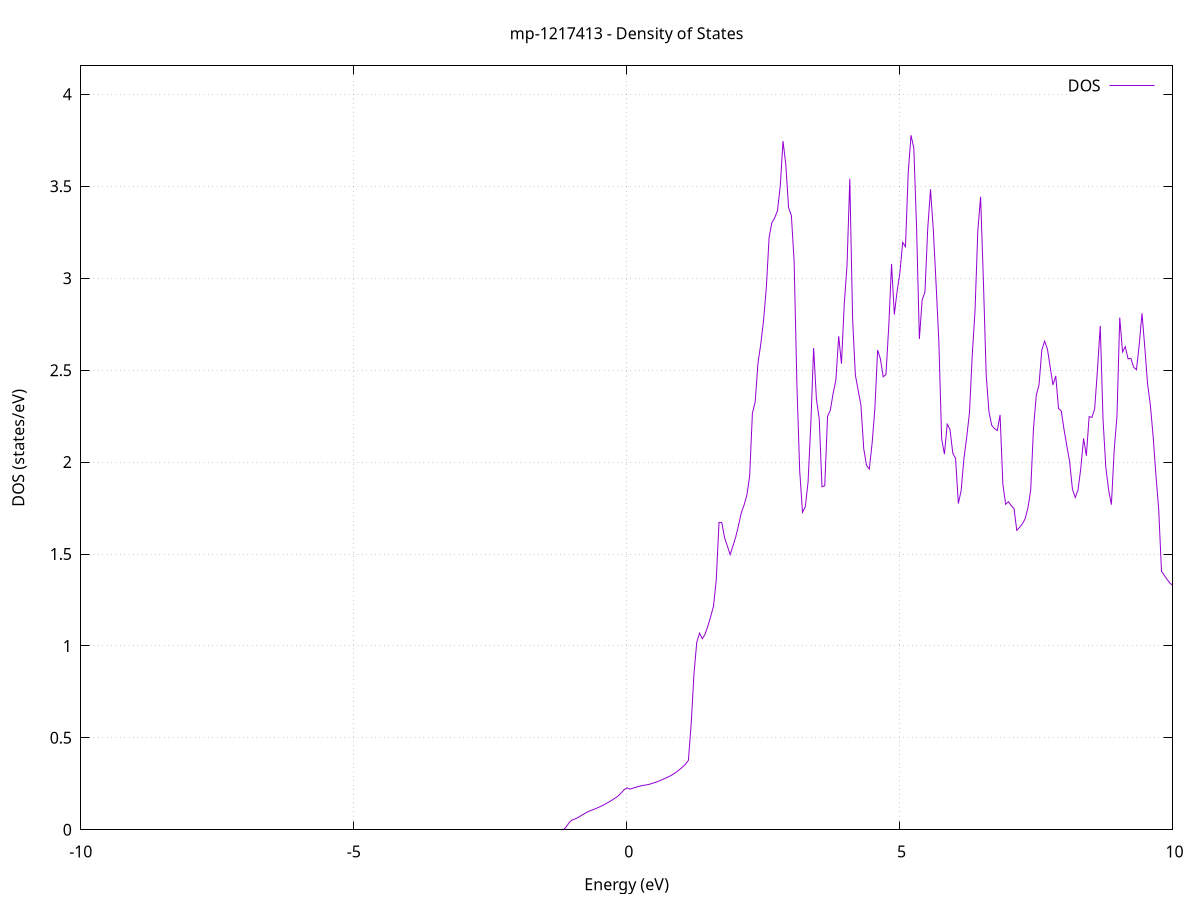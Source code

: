 set title 'mp-1217413 - Density of States'
set xlabel 'Energy (eV)'
set ylabel 'DOS (states/eV)'
set grid
set xrange [-10:10]
set yrange [0:4.155]
set xzeroaxis lt -1
set terminal png size 800,600
set output 'mp-1217413_dos_gnuplot.png'
plot '-' using 1:2 with lines title 'DOS'
-35.830200 0.000000
-35.779200 0.000000
-35.728200 0.000000
-35.677200 0.000000
-35.626200 0.000000
-35.575200 0.000000
-35.524300 0.000000
-35.473300 0.000000
-35.422300 0.000000
-35.371300 0.000000
-35.320300 0.000000
-35.269400 0.000000
-35.218400 0.000000
-35.167400 0.000000
-35.116400 0.000000
-35.065400 0.000000
-35.014500 0.000000
-34.963500 0.000000
-34.912500 0.000000
-34.861500 0.000000
-34.810500 0.000000
-34.759500 0.000000
-34.708600 0.000000
-34.657600 0.000000
-34.606600 0.000000
-34.555600 0.000000
-34.504600 0.000000
-34.453700 0.000000
-34.402700 0.000000
-34.351700 0.000000
-34.300700 0.000000
-34.249700 0.000000
-34.198700 0.000000
-34.147800 0.000000
-34.096800 0.000000
-34.045800 0.000000
-33.994800 0.000000
-33.943800 0.000000
-33.892900 0.000000
-33.841900 0.000000
-33.790900 0.000000
-33.739900 0.000000
-33.688900 0.000000
-33.638000 0.000000
-33.587000 0.000000
-33.536000 0.000000
-33.485000 0.000000
-33.434000 0.000000
-33.383000 0.000000
-33.332100 0.000000
-33.281100 0.000000
-33.230100 0.000000
-33.179100 0.000000
-33.128100 0.000000
-33.077200 0.000000
-33.026200 0.000000
-32.975200 0.000000
-32.924200 0.000000
-32.873200 0.000000
-32.822200 0.000000
-32.771300 0.000000
-32.720300 0.000000
-32.669300 0.000000
-32.618300 0.000000
-32.567300 0.000000
-32.516400 0.000000
-32.465400 0.000000
-32.414400 0.000000
-32.363400 0.000000
-32.312400 0.000000
-32.261400 0.000000
-32.210500 0.000000
-32.159500 0.000000
-32.108500 0.000000
-32.057500 0.000000
-32.006500 0.000000
-31.955600 0.000000
-31.904600 0.000000
-31.853600 0.000000
-31.802600 0.000000
-31.751600 0.000000
-31.700700 0.000000
-31.649700 0.000000
-31.598700 0.000000
-31.547700 0.000000
-31.496700 0.000000
-31.445700 0.000000
-31.394800 0.000000
-31.343800 0.000000
-31.292800 0.000000
-31.241800 0.000000
-31.190800 0.787200
-31.139900 4.589100
-31.088900 5.337700
-31.037900 10.110100
-30.986900 7.986600
-30.935900 8.715300
-30.884900 12.722900
-30.834000 24.350700
-30.783000 4.781300
-30.732000 3.425200
-30.681000 4.057300
-30.630000 4.533700
-30.579100 6.412600
-30.528100 8.639000
-30.477100 6.123200
-30.426100 5.540100
-30.375100 4.554300
-30.324200 0.000000
-30.273200 0.000000
-30.222200 0.000000
-30.171200 0.000000
-30.120200 0.000000
-30.069200 0.000000
-30.018300 0.000000
-29.967300 0.000000
-29.916300 0.000000
-29.865300 0.000000
-29.814300 0.000000
-29.763400 0.000000
-29.712400 0.000000
-29.661400 0.000000
-29.610400 0.000000
-29.559400 0.000000
-29.508400 0.000000
-29.457500 0.000000
-29.406500 0.000000
-29.355500 0.000000
-29.304500 0.000000
-29.253500 0.000000
-29.202600 0.000000
-29.151600 0.000000
-29.100600 0.000000
-29.049600 0.000000
-28.998600 0.000000
-28.947700 0.000000
-28.896700 0.000000
-28.845700 0.000000
-28.794700 0.000000
-28.743700 0.000000
-28.692700 0.000000
-28.641800 0.000000
-28.590800 0.000000
-28.539800 0.000000
-28.488800 0.000000
-28.437800 0.000000
-28.386900 0.000000
-28.335900 0.000000
-28.284900 0.000000
-28.233900 0.000000
-28.182900 0.000000
-28.131900 0.000000
-28.081000 0.000000
-28.030000 0.000000
-27.979000 0.000000
-27.928000 0.000000
-27.877000 0.000000
-27.826100 0.000000
-27.775100 0.000000
-27.724100 0.000000
-27.673100 0.000000
-27.622100 0.000000
-27.571100 0.000000
-27.520200 0.000000
-27.469200 0.000000
-27.418200 0.000000
-27.367200 0.000000
-27.316200 0.000000
-27.265300 0.000000
-27.214300 0.000000
-27.163300 0.000000
-27.112300 0.000000
-27.061300 0.000000
-27.010400 0.000000
-26.959400 0.000000
-26.908400 0.000000
-26.857400 0.000000
-26.806400 0.000000
-26.755400 0.000000
-26.704500 0.000000
-26.653500 0.000000
-26.602500 0.000000
-26.551500 0.000000
-26.500500 0.000000
-26.449600 0.000000
-26.398600 0.000000
-26.347600 0.000000
-26.296600 0.000000
-26.245600 0.000000
-26.194600 0.000000
-26.143700 0.000000
-26.092700 0.000000
-26.041700 0.000000
-25.990700 0.000000
-25.939700 0.000000
-25.888800 0.000000
-25.837800 0.000000
-25.786800 0.000000
-25.735800 0.000000
-25.684800 0.000000
-25.633900 0.000000
-25.582900 0.000000
-25.531900 0.000000
-25.480900 0.000000
-25.429900 0.000000
-25.378900 0.000000
-25.328000 0.000000
-25.277000 0.000000
-25.226000 0.000000
-25.175000 0.000000
-25.124000 0.000000
-25.073100 0.000000
-25.022100 0.000000
-24.971100 0.000000
-24.920100 0.000000
-24.869100 0.000000
-24.818100 0.000000
-24.767200 0.000000
-24.716200 0.000000
-24.665200 0.000000
-24.614200 0.000000
-24.563200 0.000000
-24.512300 0.000000
-24.461300 0.000000
-24.410300 0.000000
-24.359300 0.000000
-24.308300 0.000000
-24.257300 0.000000
-24.206400 0.000000
-24.155400 0.000000
-24.104400 0.000000
-24.053400 0.000000
-24.002400 0.000000
-23.951500 0.000000
-23.900500 0.000000
-23.849500 0.000000
-23.798500 0.000000
-23.747500 0.000000
-23.696600 0.000000
-23.645600 0.000000
-23.594600 0.000000
-23.543600 0.000000
-23.492600 0.000000
-23.441600 0.000000
-23.390700 0.000000
-23.339700 0.000000
-23.288700 0.000000
-23.237700 0.000000
-23.186700 0.000000
-23.135800 0.000000
-23.084800 0.000000
-23.033800 0.000000
-22.982800 0.000000
-22.931800 0.000000
-22.880800 0.000000
-22.829900 0.000000
-22.778900 0.000000
-22.727900 0.000000
-22.676900 0.000000
-22.625900 0.000000
-22.575000 0.000000
-22.524000 0.000000
-22.473000 0.000000
-22.422000 0.000000
-22.371000 0.000000
-22.320100 0.000000
-22.269100 0.000000
-22.218100 0.000000
-22.167100 0.000000
-22.116100 0.000000
-22.065100 0.000000
-22.014200 0.000000
-21.963200 0.000000
-21.912200 0.000000
-21.861200 0.000000
-21.810200 0.000000
-21.759300 0.000000
-21.708300 0.000000
-21.657300 0.000000
-21.606300 0.000000
-21.555300 0.000000
-21.504300 0.000000
-21.453400 0.000000
-21.402400 0.000000
-21.351400 0.000000
-21.300400 0.000000
-21.249400 0.000000
-21.198500 0.000000
-21.147500 0.000000
-21.096500 0.000000
-21.045500 0.000000
-20.994500 0.000000
-20.943600 0.000000
-20.892600 0.000000
-20.841600 0.000000
-20.790600 0.000000
-20.739600 0.000000
-20.688600 0.000000
-20.637700 0.000000
-20.586700 0.000000
-20.535700 0.000000
-20.484700 0.000000
-20.433700 0.000000
-20.382800 0.000000
-20.331800 0.000000
-20.280800 0.000000
-20.229800 0.000000
-20.178800 0.000000
-20.127800 0.000000
-20.076900 0.000000
-20.025900 0.000000
-19.974900 0.000000
-19.923900 0.000000
-19.872900 0.000000
-19.822000 0.000000
-19.771000 0.000000
-19.720000 0.000000
-19.669000 0.000000
-19.618000 0.000000
-19.567000 0.000000
-19.516100 0.000000
-19.465100 0.000000
-19.414100 0.000000
-19.363100 0.000000
-19.312100 0.000000
-19.261200 0.000000
-19.210200 0.000000
-19.159200 0.000000
-19.108200 0.000000
-19.057200 0.000000
-19.006300 0.000000
-18.955300 0.000000
-18.904300 0.000000
-18.853300 0.000000
-18.802300 0.000000
-18.751300 0.000000
-18.700400 0.000000
-18.649400 0.000000
-18.598400 0.000000
-18.547400 0.000000
-18.496400 0.000000
-18.445500 0.000000
-18.394500 0.000000
-18.343500 0.000000
-18.292500 0.000000
-18.241500 0.000000
-18.190500 0.000000
-18.139600 0.000000
-18.088600 0.000000
-18.037600 0.000000
-17.986600 0.000000
-17.935600 0.000000
-17.884700 0.000000
-17.833700 0.000000
-17.782700 0.000000
-17.731700 0.000000
-17.680700 0.000000
-17.629800 0.000000
-17.578800 0.000000
-17.527800 0.000000
-17.476800 0.000000
-17.425800 0.000000
-17.374800 0.000000
-17.323900 0.000000
-17.272900 0.000000
-17.221900 0.000000
-17.170900 0.000000
-17.119900 0.000000
-17.069000 0.000000
-17.018000 0.000000
-16.967000 0.000000
-16.916000 0.000000
-16.865000 0.000000
-16.814000 0.000000
-16.763100 0.000000
-16.712100 0.000000
-16.661100 0.000000
-16.610100 0.000000
-16.559100 0.000000
-16.508200 0.000000
-16.457200 0.000000
-16.406200 0.000000
-16.355200 0.000000
-16.304200 0.000000
-16.253300 0.000000
-16.202300 0.000000
-16.151300 0.000000
-16.100300 0.000000
-16.049300 0.000000
-15.998300 0.000000
-15.947400 0.000000
-15.896400 0.000000
-15.845400 0.000000
-15.794400 0.000000
-15.743400 0.000000
-15.692500 0.000000
-15.641500 0.000000
-15.590500 0.000000
-15.539500 0.000000
-15.488500 0.000000
-15.437500 0.000000
-15.386600 0.000000
-15.335600 0.000000
-15.284600 0.000000
-15.233600 0.000000
-15.182600 0.000000
-15.131700 0.000000
-15.080700 0.000000
-15.029700 0.000000
-14.978700 0.000000
-14.927700 0.000000
-14.876700 0.000000
-14.825800 0.000000
-14.774800 0.000000
-14.723800 0.000000
-14.672800 0.000000
-14.621800 0.000000
-14.570900 0.000000
-14.519900 0.000000
-14.468900 0.000000
-14.417900 0.000000
-14.366900 0.000000
-14.316000 0.000000
-14.265000 0.000000
-14.214000 0.000000
-14.163000 0.000000
-14.112000 0.000000
-14.061000 0.000000
-14.010100 0.000000
-13.959100 0.000000
-13.908100 0.000000
-13.857100 0.000000
-13.806100 0.000000
-13.755200 0.000000
-13.704200 0.000000
-13.653200 0.000000
-13.602200 0.000000
-13.551200 0.000000
-13.500200 0.000000
-13.449300 0.000000
-13.398300 0.000000
-13.347300 0.000000
-13.296300 0.000000
-13.245300 0.000000
-13.194400 0.000000
-13.143400 0.000000
-13.092400 0.000000
-13.041400 0.000000
-12.990400 0.000000
-12.939500 0.000000
-12.888500 0.000000
-12.837500 0.000000
-12.786500 0.000000
-12.735500 0.000000
-12.684500 0.000000
-12.633600 0.000000
-12.582600 0.000000
-12.531600 0.000000
-12.480600 0.000000
-12.429600 0.000000
-12.378700 0.000000
-12.327700 0.000000
-12.276700 0.000000
-12.225700 0.000000
-12.174700 0.000000
-12.123700 0.000000
-12.072800 0.000000
-12.021800 0.000000
-11.970800 0.000000
-11.919800 0.000000
-11.868800 0.000000
-11.817900 0.000000
-11.766900 0.000000
-11.715900 0.000000
-11.664900 0.000000
-11.613900 0.000000
-11.562900 0.000000
-11.512000 0.000000
-11.461000 0.000000
-11.410000 0.000000
-11.359000 0.000000
-11.308000 0.000000
-11.257100 0.000000
-11.206100 0.000000
-11.155100 0.000000
-11.104100 0.000000
-11.053100 0.000000
-11.002200 0.000000
-10.951200 0.000000
-10.900200 0.000000
-10.849200 0.000000
-10.798200 0.000000
-10.747200 0.000000
-10.696300 0.000000
-10.645300 0.000000
-10.594300 0.000000
-10.543300 0.000000
-10.492300 0.000000
-10.441400 0.000000
-10.390400 0.000000
-10.339400 0.000000
-10.288400 0.000000
-10.237400 0.000000
-10.186400 0.000000
-10.135500 0.000000
-10.084500 0.000000
-10.033500 0.000000
-9.982500 0.000000
-9.931500 0.000000
-9.880600 0.000000
-9.829600 0.000000
-9.778600 0.000000
-9.727600 0.000000
-9.676600 0.000000
-9.625700 0.000000
-9.574700 0.000000
-9.523700 0.000000
-9.472700 0.000000
-9.421700 0.000000
-9.370700 0.000000
-9.319800 0.000000
-9.268800 0.000000
-9.217800 0.000000
-9.166800 0.000000
-9.115800 0.000000
-9.064900 0.000000
-9.013900 0.000000
-8.962900 0.000000
-8.911900 0.000000
-8.860900 0.000000
-8.809900 0.000000
-8.759000 0.000000
-8.708000 0.000000
-8.657000 0.000000
-8.606000 0.000000
-8.555000 0.000000
-8.504100 0.000000
-8.453100 0.000000
-8.402100 0.000000
-8.351100 0.000000
-8.300100 0.000000
-8.249200 0.000000
-8.198200 0.000000
-8.147200 0.000000
-8.096200 0.000000
-8.045200 0.000000
-7.994200 0.000000
-7.943300 0.000000
-7.892300 0.000000
-7.841300 0.000000
-7.790300 0.000000
-7.739300 0.000000
-7.688400 0.000000
-7.637400 0.000000
-7.586400 0.000000
-7.535400 0.000000
-7.484400 0.000000
-7.433400 0.000000
-7.382500 0.000000
-7.331500 0.000000
-7.280500 0.000000
-7.229500 0.000000
-7.178500 0.000000
-7.127600 0.000000
-7.076600 0.000000
-7.025600 0.000000
-6.974600 0.000000
-6.923600 0.000000
-6.872600 0.000000
-6.821700 0.000000
-6.770700 0.000000
-6.719700 0.000000
-6.668700 0.000000
-6.617700 0.000000
-6.566800 0.000000
-6.515800 0.000000
-6.464800 0.000000
-6.413800 0.000000
-6.362800 0.000000
-6.311900 0.000000
-6.260900 0.000000
-6.209900 0.000000
-6.158900 0.000000
-6.107900 0.000000
-6.056900 0.000000
-6.006000 0.000000
-5.955000 0.000000
-5.904000 0.000000
-5.853000 0.000000
-5.802000 0.000000
-5.751100 0.000000
-5.700100 0.000000
-5.649100 0.000000
-5.598100 0.000000
-5.547100 0.000000
-5.496100 0.000000
-5.445200 0.000000
-5.394200 0.000000
-5.343200 0.000000
-5.292200 0.000000
-5.241200 0.000000
-5.190300 0.000000
-5.139300 0.000000
-5.088300 0.000000
-5.037300 0.000000
-4.986300 0.000000
-4.935400 0.000000
-4.884400 0.000000
-4.833400 0.000000
-4.782400 0.000000
-4.731400 0.000000
-4.680400 0.000000
-4.629500 0.000000
-4.578500 0.000000
-4.527500 0.000000
-4.476500 0.000000
-4.425500 0.000000
-4.374600 0.000000
-4.323600 0.000000
-4.272600 0.000000
-4.221600 0.000000
-4.170600 0.000000
-4.119600 0.000000
-4.068700 0.000000
-4.017700 0.000000
-3.966700 0.000000
-3.915700 0.000000
-3.864700 0.000000
-3.813800 0.000000
-3.762800 0.000000
-3.711800 0.000000
-3.660800 0.000000
-3.609800 0.000000
-3.558900 0.000000
-3.507900 0.000000
-3.456900 0.000000
-3.405900 0.000000
-3.354900 0.000000
-3.303900 0.000000
-3.253000 0.000000
-3.202000 0.000000
-3.151000 0.000000
-3.100000 0.000000
-3.049000 0.000000
-2.998100 0.000000
-2.947100 0.000000
-2.896100 0.000000
-2.845100 0.000000
-2.794100 0.000000
-2.743100 0.000000
-2.692200 0.000000
-2.641200 0.000000
-2.590200 0.000000
-2.539200 0.000000
-2.488200 0.000000
-2.437300 0.000000
-2.386300 0.000000
-2.335300 0.000000
-2.284300 0.000000
-2.233300 0.000000
-2.182300 0.000000
-2.131400 0.000000
-2.080400 0.000000
-2.029400 0.000000
-1.978400 0.000000
-1.927400 0.000000
-1.876500 0.000000
-1.825500 0.000000
-1.774500 0.000000
-1.723500 0.000000
-1.672500 0.000000
-1.621600 0.000000
-1.570600 0.000000
-1.519600 0.000000
-1.468600 0.000000
-1.417600 0.000000
-1.366600 0.000000
-1.315700 0.000000
-1.264700 0.000000
-1.213700 0.000000
-1.162700 0.000100
-1.111700 0.013500
-1.060800 0.036100
-1.009800 0.051600
-0.958800 0.057000
-0.907800 0.064400
-0.856800 0.072800
-0.805800 0.082000
-0.754900 0.090800
-0.703900 0.098900
-0.652900 0.105200
-0.601900 0.110900
-0.550900 0.117000
-0.500000 0.123900
-0.449000 0.131300
-0.398000 0.138900
-0.347000 0.147400
-0.296000 0.156400
-0.245100 0.165700
-0.194100 0.175300
-0.143100 0.187300
-0.092100 0.203000
-0.041100 0.219800
0.009900 0.227900
0.060800 0.221100
0.111800 0.226000
0.162800 0.230700
0.213800 0.235200
0.264800 0.239100
0.315700 0.242100
0.366700 0.244500
0.417700 0.247600
0.468700 0.252300
0.519700 0.257100
0.570700 0.262700
0.621600 0.268800
0.672600 0.275300
0.723600 0.282100
0.774600 0.289400
0.825600 0.297300
0.876500 0.307100
0.927500 0.317800
0.978500 0.329700
1.029500 0.343000
1.080500 0.357400
1.131500 0.378100
1.182400 0.576100
1.233400 0.847700
1.284400 1.019100
1.335400 1.069300
1.386400 1.038800
1.437300 1.064300
1.488300 1.108000
1.539300 1.159200
1.590300 1.215300
1.641300 1.357000
1.692200 1.672100
1.743200 1.670500
1.794200 1.588300
1.845200 1.543800
1.896200 1.496700
1.947200 1.543400
1.998100 1.592100
2.049100 1.655300
2.100100 1.723400
2.151100 1.766500
2.202100 1.820200
2.253000 1.921900
2.304000 2.265600
2.355000 2.328800
2.406000 2.537400
2.457000 2.641300
2.508000 2.769000
2.558900 2.948000
2.609900 3.221500
2.660900 3.303100
2.711900 3.327900
2.762900 3.366900
2.813800 3.499500
2.864800 3.745800
2.915800 3.617200
2.966800 3.384400
3.017800 3.340800
3.068700 3.088600
3.119700 2.414700
3.170700 1.950800
3.221700 1.726400
3.272700 1.756400
3.323700 1.892000
3.374600 2.210600
3.425600 2.619900
3.476600 2.342300
3.527600 2.237400
3.578600 1.865800
3.629500 1.871200
3.680500 2.249400
3.731500 2.281300
3.782500 2.372800
3.833500 2.446600
3.884500 2.684700
3.935400 2.535400
3.986400 2.857400
4.037400 3.069800
4.088400 3.540900
4.139400 2.778800
4.190300 2.473100
4.241300 2.390700
4.292300 2.309100
4.343300 2.073000
4.394300 1.982100
4.445200 1.961600
4.496200 2.099900
4.547200 2.289400
4.598200 2.609200
4.649200 2.561100
4.700200 2.463600
4.751100 2.477100
4.802100 2.740400
4.853100 3.078100
4.904100 2.802700
4.955100 2.930800
5.006000 3.029800
5.057000 3.195400
5.108000 3.171400
5.159000 3.576900
5.210000 3.777500
5.261000 3.707400
5.311900 3.270600
5.362900 2.669600
5.413900 2.881900
5.464900 2.924500
5.515900 3.269300
5.566800 3.483200
5.617800 3.265200
5.668800 2.969300
5.719800 2.654100
5.770800 2.126400
5.821800 2.043200
5.872700 2.206000
5.923700 2.177200
5.974700 2.048800
6.025700 2.019700
6.076700 1.774700
6.127600 1.844100
6.178600 2.018700
6.229600 2.134300
6.280600 2.268900
6.331600 2.581600
6.382500 2.824800
6.433500 3.258300
6.484500 3.442700
6.535500 2.987800
6.586500 2.475700
6.637500 2.274100
6.688400 2.199900
6.739400 2.181600
6.790400 2.171700
6.841400 2.256500
6.892400 1.879900
6.943300 1.770400
6.994300 1.784500
7.045300 1.763000
7.096300 1.747800
7.147300 1.628600
7.198300 1.644800
7.249200 1.663900
7.300200 1.691700
7.351200 1.750300
7.402200 1.847000
7.453200 2.182900
7.504100 2.362000
7.555100 2.421600
7.606100 2.609600
7.657100 2.657700
7.708100 2.615400
7.759000 2.517200
7.810000 2.419600
7.861000 2.468800
7.912000 2.291200
7.963000 2.277600
8.014000 2.174600
8.064900 2.087300
8.115900 2.001000
8.166900 1.852800
8.217900 1.807400
8.268900 1.847500
8.319800 1.965600
8.370800 2.128800
8.421800 2.034500
8.472800 2.247100
8.523800 2.243000
8.574800 2.290300
8.625700 2.503700
8.676700 2.741000
8.727700 2.228800
8.778700 1.971400
8.829700 1.849500
8.880600 1.768300
8.931600 2.064000
8.982600 2.249100
9.033600 2.785900
9.084600 2.598800
9.135500 2.628100
9.186500 2.561200
9.237500 2.564300
9.288500 2.515400
9.339500 2.502200
9.390500 2.637800
9.441400 2.809300
9.492400 2.623400
9.543400 2.425200
9.594400 2.310600
9.645400 2.139300
9.696300 1.930100
9.747300 1.743100
9.798300 1.406400
9.849300 1.383700
9.900300 1.362400
9.951300 1.342100
10.002200 1.329000
10.053200 1.431600
10.104200 0.937800
10.155200 0.868900
10.206200 0.835800
10.257100 0.827200
10.308100 0.824800
10.359100 0.828400
10.410100 0.842200
10.461100 0.854000
10.512100 0.858000
10.563000 0.861600
10.614000 0.860400
10.665000 0.856500
10.716000 0.853600
10.767000 0.838100
10.817900 0.822300
10.868900 0.813100
10.919900 0.800900
10.970900 0.797500
11.021900 0.764100
11.072800 0.755100
11.123800 0.744200
11.174800 0.735400
11.225800 0.728800
11.276800 0.721800
11.327800 0.715700
11.378700 0.710800
11.429700 0.705900
11.480700 0.701600
11.531700 0.700500
11.582700 0.695600
11.633600 0.723300
11.684600 0.650400
11.735600 0.610800
11.786600 0.603400
11.837600 0.605000
11.888600 0.601000
11.939500 0.594900
11.990500 0.588300
12.041500 0.581700
12.092500 0.573400
12.143500 0.566500
12.194400 0.561400
12.245400 0.557100
12.296400 0.553000
12.347400 0.549300
12.398400 0.549000
12.449300 0.608100
12.500300 0.559200
12.551300 0.538800
12.602300 0.530500
12.653300 0.526000
12.704300 0.523000
12.755200 0.521000
12.806200 0.520900
12.857200 0.522800
12.908200 0.525800
12.959200 0.524500
13.010100 0.521500
13.061100 0.526300
13.112100 0.531700
13.163100 0.524900
13.214100 0.506900
13.265100 0.497900
13.316000 0.498200
13.367000 0.496500
13.418000 0.488200
13.469000 0.472200
13.520000 0.450600
13.570900 0.440900
13.621900 0.429900
13.672900 0.416600
13.723900 0.401300
13.774900 0.390500
13.825900 0.383400
13.876800 0.378300
13.927800 0.373700
13.978800 0.373700
14.029800 0.374800
14.080800 0.378000
14.131700 0.385700
14.182700 0.395100
14.233700 0.395500
14.284700 0.386600
14.335700 0.385400
14.386600 0.405900
14.437600 0.465100
14.488600 0.511000
14.539600 0.492400
14.590600 0.482000
14.641600 0.458700
14.692500 0.437500
14.743500 0.417700
14.794500 0.402600
14.845500 0.389400
14.896500 0.372900
14.947400 0.353100
14.998400 0.343200
15.049400 0.351900
15.100400 0.364800
15.151400 0.374100
15.202400 0.381500
15.253300 0.390600
15.304300 0.398600
15.355300 0.438300
15.406300 0.487100
15.457300 0.471200
15.508200 0.514800
15.559200 0.589000
15.610200 0.637200
15.661200 0.724100
15.712200 0.917100
15.763100 0.853400
15.814100 0.817200
15.865100 0.795400
15.916100 0.840500
15.967100 0.793400
16.018100 0.790500
16.069000 0.791200
16.120000 0.806800
16.171000 0.793400
16.222000 0.781100
16.273000 0.779900
16.323900 0.733900
16.374900 0.725600
16.425900 0.725200
16.476900 0.682200
16.527900 0.644400
16.578900 0.621300
16.629800 0.607100
16.680800 0.599100
16.731800 0.593900
16.782800 0.593600
16.833800 0.588300
16.884700 0.575800
16.935700 0.562200
16.986700 0.567100
17.037700 0.579300
17.088700 0.618700
17.139600 0.636100
17.190600 0.621600
17.241600 0.619900
17.292600 0.601800
17.343600 0.574600
17.394600 0.539700
17.445500 0.514000
17.496500 0.496500
17.547500 0.482800
17.598500 0.469700
17.649500 0.457500
17.700400 0.447500
17.751400 0.442200
17.802400 0.440100
17.853400 0.436800
17.904400 0.433500
17.955400 0.429800
18.006300 0.423700
18.057300 0.417000
18.108300 0.412500
18.159300 0.410200
18.210300 0.410900
18.261200 0.419500
18.312200 0.431200
18.363200 0.444900
18.414200 0.469800
18.465200 0.528100
18.516200 0.601100
18.567100 0.664800
18.618100 0.772400
18.669100 0.835800
18.720100 0.861000
18.771100 0.849700
18.822000 0.842300
18.873000 0.857300
18.924000 0.927200
18.975000 0.947600
19.026000 0.938900
19.076900 0.967000
19.127900 1.036400
19.178900 1.130000
19.229900 1.233000
19.280900 1.358400
19.331900 1.496200
19.382800 1.855600
19.433800 4.252500
19.484800 1.910700
19.535800 1.337400
19.586800 1.109900
19.637700 1.008300
19.688700 0.946700
19.739700 0.908500
19.790700 0.888900
19.841700 0.883200
19.892700 0.892900
19.943600 0.882800
19.994600 0.872800
20.045600 0.882900
20.096600 0.893500
20.147600 0.897600
20.198500 0.888800
20.249500 0.929500
20.300500 0.893600
20.351500 0.896000
20.402500 0.930600
20.453400 0.970200
20.504400 1.085500
20.555400 0.983500
20.606400 0.957500
20.657400 0.944900
20.708400 0.941400
20.759300 0.938000
20.810300 0.948400
20.861300 0.946800
20.912300 0.947300
20.963300 0.972900
21.014200 0.997800
21.065200 1.094900
21.116200 1.105100
21.167200 1.120400
21.218200 1.119800
21.269200 1.111200
21.320100 1.109800
21.371100 1.108000
21.422100 1.101100
21.473100 1.094700
21.524100 1.087300
21.575000 1.078500
21.626000 1.069000
21.677000 1.061600
21.728000 1.062000
21.779000 1.071800
21.830000 1.083700
21.880900 1.090500
21.931900 1.085900
21.982900 1.103400
22.033900 1.087400
22.084900 1.079100
22.135800 1.070700
22.186800 1.064300
22.237800 1.059200
22.288800 1.053300
22.339800 1.042200
22.390700 1.026400
22.441700 1.024900
22.492700 1.037400
22.543700 1.052600
22.594700 1.060000
22.645700 1.063500
22.696600 1.063800
22.747600 1.067300
22.798600 1.096800
22.849600 1.126300
22.900600 1.154300
22.951500 1.193500
23.002500 1.215700
23.053500 1.250200
23.104500 1.322100
23.155500 1.358100
23.206500 1.361300
23.257400 1.379300
23.308400 1.405300
23.359400 1.432200
23.410400 1.460100
23.461400 1.519200
23.512300 1.552100
23.563300 1.639800
23.614300 1.789600
23.665300 1.927600
23.716300 1.930400
23.767200 1.904000
23.818200 1.884600
23.869200 1.803300
23.920200 1.722200
23.971200 1.645900
24.022200 1.553600
24.073100 1.471300
24.124100 1.411000
24.175100 1.372900
24.226100 1.370700
24.277100 1.376200
24.328000 1.359300
24.379000 1.339500
24.430000 1.329400
24.481000 1.305300
24.532000 1.313600
24.583000 1.300400
24.633900 1.285000
24.684900 1.321800
24.735900 1.351700
24.786900 1.323400
24.837900 1.290500
24.888800 1.278500
24.939800 1.282900
24.990800 1.332500
25.041800 1.372600
25.092800 1.388900
25.143700 1.394500
25.194700 1.405500
25.245700 1.413000
25.296700 1.411600
25.347700 1.379100
25.398700 1.301000
25.449600 1.361400
25.500600 1.425000
25.551600 1.355300
25.602600 1.315900
25.653600 1.271400
25.704500 1.208600
25.755500 1.159900
25.806500 1.137200
25.857500 1.118200
25.908500 1.105800
25.959500 1.154800
26.010400 1.155900
26.061400 1.124200
26.112400 1.081900
26.163400 1.042000
26.214400 1.001900
26.265300 0.959700
26.316300 0.917400
26.367300 0.882300
26.418300 0.846100
26.469300 0.800400
26.520300 0.722200
26.571200 0.675500
26.622200 0.653500
26.673200 0.586500
26.724200 0.561900
26.775200 0.542800
26.826100 0.527300
26.877100 0.528700
26.928100 0.523500
26.979100 0.511600
27.030100 0.505900
27.081000 0.510200
27.132000 0.517000
27.183000 0.553900
27.234000 0.597100
27.285000 0.615800
27.336000 0.639000
27.386900 0.661800
27.437900 0.682700
27.488900 0.708000
27.539900 0.736300
27.590900 0.760600
27.641800 0.787900
27.692800 0.835000
27.743800 0.888200
27.794800 0.939700
27.845800 0.969300
27.896800 1.022700
27.947700 1.054000
27.998700 1.091200
28.049700 1.155700
28.100700 1.218400
28.151700 1.233800
28.202600 1.252100
28.253600 1.266600
28.304600 1.365100
28.355600 1.351000
28.406600 1.417700
28.457500 1.465100
28.508500 1.480000
28.559500 1.413200
28.610500 1.317100
28.661500 1.308300
28.712500 1.344800
28.763400 1.397800
28.814400 1.480800
28.865400 1.502300
28.916400 1.482300
28.967400 1.569100
29.018300 1.594000
29.069300 1.547800
29.120300 1.551500
29.171300 1.549800
29.222300 1.615700
29.273300 1.583200
29.324200 1.637500
29.375200 1.629200
29.426200 1.629100
29.477200 1.633000
29.528200 1.649400
29.579100 1.632500
29.630100 1.580600
29.681100 1.525100
29.732100 1.478100
29.783100 1.445500
29.834000 1.433900
29.885000 1.428000
29.936000 1.396400
29.987000 1.374400
30.038000 1.336100
30.089000 1.329700
30.139900 1.366300
30.190900 1.351100
30.241900 1.331600
30.292900 1.321900
30.343900 1.276100
30.394800 1.253300
30.445800 1.212900
30.496800 1.145900
30.547800 1.081200
30.598800 1.010000
30.649800 0.968600
30.700700 0.934500
30.751700 0.891500
30.802700 0.858200
30.853700 0.831100
30.904700 0.804800
30.955600 0.781300
31.006600 0.761600
31.057600 0.747100
31.108600 0.732200
31.159600 0.711500
31.210600 0.685500
31.261500 0.676600
31.312500 0.677600
31.363500 0.675300
31.414500 0.674300
31.465500 0.695400
31.516400 0.732100
31.567400 0.834400
31.618400 0.699100
31.669400 0.694200
31.720400 0.655200
31.771300 0.626500
31.822300 0.616200
31.873300 0.605100
31.924300 0.593700
31.975300 0.586500
32.026300 0.565000
32.077200 0.536900
32.128200 0.516300
32.179200 0.519600
32.230200 0.533400
32.281200 0.553500
32.332100 0.592300
32.383100 0.714800
32.434100 0.752500
32.485100 0.772800
32.536100 0.796200
32.587100 0.838800
32.638000 0.860300
32.689000 0.888700
32.740000 0.909300
32.791000 0.930900
32.842000 0.953900
32.892900 0.973600
32.943900 0.967800
32.994900 0.966800
33.045900 0.977100
33.096900 0.992300
33.147800 1.042900
33.198800 1.064800
33.249800 1.071500
33.300800 1.063200
33.351800 1.042100
33.402800 1.039200
33.453700 1.023800
33.504700 0.997700
33.555700 1.006100
33.606700 1.047300
33.657700 1.106400
33.708600 1.115100
33.759600 1.168200
33.810600 1.179200
33.861600 1.188500
33.912600 1.224600
33.963600 1.252800
34.014500 1.280400
34.065500 1.321000
34.116500 1.368800
34.167500 1.399200
34.218500 1.397600
34.269400 1.328600
34.320400 1.288400
34.371400 1.265700
34.422400 1.229400
34.473400 1.185800
34.524400 1.153400
34.575300 1.102400
34.626300 1.083100
34.677300 1.073600
34.728300 1.070600
34.779300 1.087400
34.830200 1.113800
34.881200 1.110000
34.932200 1.094400
34.983200 1.077600
35.034200 1.074400
35.085100 1.072600
35.136100 1.066800
35.187100 1.071800
35.238100 1.087100
35.289100 1.117200
35.340100 1.141800
35.391000 1.169400
35.442000 1.205100
35.493000 1.222900
35.544000 1.246000
35.595000 1.270900
35.645900 1.297500
35.696900 1.332400
35.747900 1.374300
35.798900 1.425300
35.849900 1.458000
35.900900 1.467300
35.951800 1.470200
36.002800 1.517100
36.053800 1.523200
36.104800 1.436600
36.155800 1.327400
36.206700 1.246200
36.257700 1.249100
36.308700 1.320700
36.359700 1.578000
36.410700 1.757300
36.461600 1.904500
36.512600 2.003600
36.563600 2.101500
36.614600 2.223700
36.665600 2.371000
36.716600 2.365200
36.767500 2.402800
36.818500 2.415000
36.869500 2.462900
36.920500 2.575000
36.971500 2.656900
37.022400 2.473500
37.073400 2.355900
37.124400 2.190500
37.175400 2.155800
37.226400 2.027900
37.277400 2.009500
37.328300 1.968100
37.379300 1.936600
37.430300 1.921400
37.481300 1.913600
37.532300 1.931200
37.583200 1.872300
37.634200 1.839300
37.685200 1.815500
37.736200 1.781900
37.787200 1.762500
37.838100 1.771000
37.889100 1.708000
37.940100 1.657100
37.991100 1.662800
38.042100 1.546700
38.093100 1.475700
38.144000 1.421800
38.195000 1.389600
38.246000 1.381300
38.297000 1.372500
38.348000 1.370500
38.398900 1.381600
38.449900 1.418100
38.500900 1.479300
38.551900 1.521300
38.602900 1.496400
38.653900 1.415400
38.704800 1.340200
38.755800 1.313500
38.806800 1.232900
38.857800 1.195000
38.908800 1.171300
38.959700 1.147600
39.010700 1.140800
39.061700 1.160700
39.112700 1.202900
39.163700 1.241800
39.214700 1.292100
39.265600 1.316000
39.316600 1.364500
39.367600 1.417000
39.418600 1.424800
39.469600 1.423800
39.520500 1.466100
39.571500 1.508900
39.622500 1.583400
39.673500 1.625100
39.724500 1.685400
39.775400 1.779900
39.826400 1.927600
39.877400 2.221700
39.928400 2.421600
39.979400 2.671800
40.030400 3.302800
40.081300 5.153300
40.132300 6.694600
40.183300 7.684500
40.234300 15.043100
40.285300 28.103300
40.336200 15.266300
40.387200 8.326900
40.438200 5.514500
40.489200 3.757800
40.540200 3.256100
40.591200 2.858200
40.642100 2.442300
40.693100 2.323600
40.744100 2.250600
40.795100 2.161600
40.846100 2.132100
40.897000 2.012500
40.948000 1.956400
40.999000 1.883300
41.050000 1.780200
41.101000 1.703100
41.151900 1.637700
41.202900 1.580500
41.253900 1.526000
41.304900 1.499700
41.355900 1.472500
41.406900 1.451900
41.457800 1.452100
41.508800 1.485300
41.559800 1.409500
41.610800 1.362000
41.661800 1.352200
41.712700 1.372800
41.763700 1.405800
41.814700 1.437100
41.865700 1.470900
41.916700 1.487400
41.967700 1.471200
42.018600 1.449900
42.069600 1.445500
42.120600 1.428600
42.171600 1.393100
42.222600 1.342900
42.273500 1.367300
42.324500 1.364800
42.375500 1.330300
42.426500 1.304100
42.477500 1.274200
42.528400 1.271200
42.579400 1.229700
42.630400 1.225100
42.681400 1.255200
42.732400 1.245500
42.783400 1.245100
42.834300 1.222300
42.885300 1.232600
42.936300 1.267900
42.987300 1.269000
43.038300 1.237300
43.089200 1.202100
43.140200 1.180100
43.191200 1.164300
43.242200 1.147200
43.293200 1.138700
43.344200 1.135800
43.395100 1.150400
43.446100 1.177000
43.497100 1.277000
43.548100 1.347100
43.599100 1.388400
43.650000 1.420600
43.701000 1.421800
43.752000 1.261600
43.803000 1.206200
43.854000 1.165500
43.905000 1.111900
43.955900 1.072900
44.006900 1.065300
44.057900 1.059600
44.108900 1.099000
44.159900 1.191700
44.210800 1.241200
44.261800 1.278200
44.312800 1.339700
44.363800 1.365900
44.414800 1.377500
44.465700 1.362900
44.516700 1.411200
44.567700 1.401000
44.618700 1.415700
44.669700 1.447600
44.720700 1.456200
44.771600 1.439300
44.822600 1.388400
44.873600 1.359200
44.924600 1.376700
44.975600 1.427700
45.026500 1.469800
45.077500 1.498900
45.128500 1.516100
45.179500 1.512100
45.230500 1.531600
45.281500 1.584400
45.332400 1.652400
45.383400 1.726300
45.434400 1.733500
45.485400 1.772400
45.536400 1.785600
45.587300 1.727000
45.638300 1.723900
45.689300 1.774800
45.740300 1.823100
45.791300 1.880600
45.842200 1.921300
45.893200 1.937700
45.944200 1.952200
45.995200 1.988700
46.046200 2.102800
46.097200 1.988900
46.148100 2.007000
46.199100 1.943500
46.250100 1.978000
46.301100 2.053800
46.352100 2.253400
46.403000 2.289700
46.454000 2.314700
46.505000 2.209500
46.556000 2.066000
46.607000 1.970400
46.658000 1.922100
46.708900 1.895600
46.759900 1.849500
46.810900 1.794800
46.861900 1.741500
46.912900 1.696100
46.963800 1.696200
47.014800 1.619100
47.065800 1.472400
47.116800 1.403400
47.167800 1.352300
47.218800 1.379400
47.269700 1.437100
47.320700 1.484200
47.371700 1.551300
47.422700 1.630900
47.473700 1.614900
47.524600 1.638400
47.575600 1.657800
47.626600 1.681900
47.677600 1.696400
47.728600 1.727300
47.779500 1.748200
47.830500 1.803000
47.881500 1.798300
47.932500 1.747000
47.983500 1.663800
48.034500 1.619200
48.085400 1.597100
48.136400 1.594400
48.187400 1.672500
48.238400 1.664500
48.289400 1.654700
48.340300 1.655800
48.391300 1.671900
48.442300 1.661100
48.493300 1.689000
48.544300 1.676700
48.595300 1.699100
48.646200 1.707200
48.697200 1.771400
48.748200 1.614000
48.799200 1.467200
48.850200 1.358500
48.901100 1.272500
48.952100 1.223600
49.003100 1.216000
49.054100 1.190900
49.105100 1.144800
49.156000 1.106900
49.207000 1.023700
49.258000 1.010800
49.309000 1.007900
49.360000 1.010500
49.411000 1.033500
49.461900 1.064700
49.512900 1.117400
49.563900 1.187500
49.614900 1.225000
49.665900 1.229200
49.716800 1.234300
49.767800 1.263300
49.818800 1.299900
49.869800 1.437400
49.920800 1.308300
49.971800 1.348100
50.022700 1.433200
50.073700 1.516900
50.124700 1.527400
50.175700 1.432000
50.226700 1.389100
50.277600 1.356300
50.328600 1.324800
50.379600 1.297800
50.430600 1.288400
50.481600 1.298700
50.532500 1.343300
50.583500 1.404000
50.634500 1.434800
50.685500 1.454500
50.736500 1.384400
50.787500 1.381400
50.838400 1.360100
50.889400 1.328800
50.940400 1.353700
50.991400 1.393700
51.042400 1.431600
51.093300 1.439300
51.144300 1.421300
51.195300 1.375900
51.246300 1.312400
51.297300 1.227700
51.348300 1.174000
51.399200 1.129500
51.450200 1.078200
51.501200 1.028800
51.552200 0.988200
51.603200 0.969200
51.654100 0.976400
51.705100 1.024200
51.756100 1.052300
51.807100 1.059200
51.858100 1.093100
51.909100 1.155400
51.960000 1.235800
52.011000 1.335800
52.062000 1.443400
52.113000 1.553400
52.164000 1.620600
52.214900 1.631600
52.265900 1.715300
52.316900 1.742900
52.367900 1.759300
52.418900 1.818300
52.469800 1.840600
52.520800 1.837500
52.571800 1.852000
52.622800 1.901100
52.673800 1.856600
52.724800 1.863400
52.775700 1.891000
52.826700 1.909600
52.877700 1.941900
52.928700 1.959300
52.979700 2.036200
53.030600 1.963400
53.081600 1.931000
53.132600 1.955700
53.183600 1.908700
53.234600 1.891500
53.285600 1.852200
53.336500 1.852600
53.387500 1.871800
53.438500 1.893300
53.489500 1.899200
53.540500 1.834100
53.591400 1.842900
53.642400 1.925200
53.693400 1.904800
53.744400 1.825900
53.795400 1.815900
53.846300 1.809700
53.897300 1.828000
53.948300 1.888800
53.999300 1.934600
54.050300 1.951500
54.101300 1.947800
54.152200 1.910700
54.203200 1.854000
54.254200 1.803900
54.305200 1.804600
54.356200 1.804900
54.407100 1.779100
54.458100 1.737000
54.509100 1.676400
54.560100 1.615000
54.611100 1.527500
54.662100 1.471500
54.713000 1.465700
54.764000 1.517400
54.815000 1.505200
54.866000 1.472500
54.917000 1.392600
54.967900 1.378900
55.018900 1.423000
55.069900 1.362900
55.120900 1.364500
55.171900 1.385500
55.222800 1.451800
55.273800 1.538600
55.324800 1.604800
55.375800 1.680000
55.426800 1.781300
55.477800 1.822100
55.528700 1.852700
55.579700 1.878500
55.630700 1.900400
55.681700 1.909400
55.732700 1.939600
55.783600 2.073500
55.834600 2.107700
55.885600 2.056300
55.936600 2.041700
55.987600 1.895800
56.038600 1.800700
56.089500 1.785400
56.140500 1.829400
56.191500 1.982600
56.242500 2.047700
56.293500 1.989300
56.344400 1.833600
56.395400 1.789700
56.446400 1.788900
56.497400 1.756500
56.548400 1.731600
56.599400 1.669900
56.650300 1.608600
56.701300 1.575100
56.752300 1.522100
56.803300 1.590900
56.854300 1.585700
56.905200 1.599900
56.956200 1.613600
57.007200 1.646900
57.058200 1.662500
57.109200 1.636600
57.160100 1.693000
57.211100 1.619000
57.262100 1.662900
57.313100 1.637800
57.364100 1.563000
57.415100 1.493700
57.466000 1.518700
57.517000 1.610500
57.568000 1.654000
57.619000 1.701700
57.670000 1.769600
57.720900 1.787500
57.771900 1.844600
57.822900 1.891000
57.873900 1.857000
57.924900 1.834200
57.975900 1.867500
58.026800 1.842200
58.077800 1.809500
58.128800 1.810100
58.179800 1.792700
58.230800 1.788000
58.281700 1.778300
58.332700 1.794300
58.383700 1.885800
58.434700 1.905600
58.485700 1.908700
58.536600 1.881300
58.587600 1.886700
58.638600 1.965200
58.689600 2.134400
58.740600 2.148800
58.791600 2.132800
58.842500 2.125600
58.893500 2.092600
58.944500 2.098500
58.995500 2.031700
59.046500 1.873500
59.097400 1.841400
59.148400 1.791300
59.199400 1.709600
59.250400 1.674100
59.301400 1.620500
59.352400 1.552600
59.403300 1.478700
59.454300 1.414900
59.505300 1.460100
59.556300 1.220300
59.607300 0.999900
59.658200 0.925700
59.709200 0.823600
59.760200 0.777500
59.811200 0.760800
59.862200 0.766400
59.913200 0.829600
59.964100 0.820400
60.015100 0.850200
60.066100 0.804600
60.117100 0.701400
60.168100 0.583300
60.219000 0.520500
60.270000 0.466900
60.321000 0.428700
60.372000 0.410100
60.423000 0.411800
60.473900 0.398500
60.524900 0.369300
60.575900 0.342700
60.626900 0.316700
60.677900 0.291600
60.728900 0.255500
60.779800 0.222900
60.830800 0.186100
60.881800 0.138800
60.932800 0.111400
60.983800 0.086600
61.034700 0.064200
61.085700 0.043700
61.136700 0.019600
61.187700 0.012600
61.238700 0.008100
61.289700 0.004600
61.340600 0.002100
61.391600 0.000600
61.442600 0.000100
61.493600 0.000000
61.544600 0.000000
61.595500 0.000000
61.646500 0.000000
61.697500 0.000000
61.748500 0.000000
61.799500 0.000000
61.850400 0.000000
61.901400 0.000000
61.952400 0.000000
62.003400 0.000000
62.054400 0.000000
62.105400 0.000000
62.156300 0.000000
62.207300 0.000000
62.258300 0.000000
62.309300 0.000000
62.360300 0.000000
62.411200 0.000000
62.462200 0.000000
62.513200 0.000000
62.564200 0.000000
62.615200 0.000000
62.666200 0.000000
62.717100 0.000000
62.768100 0.000000
62.819100 0.000000
62.870100 0.000000
62.921100 0.000000
62.972000 0.000000
63.023000 0.000000
63.074000 0.000000
63.125000 0.000000
63.176000 0.000000
63.226900 0.000000
63.277900 0.000000
63.328900 0.000000
63.379900 0.000000
63.430900 0.000000
63.481900 0.000000
63.532800 0.000000
63.583800 0.000000
63.634800 0.000000
63.685800 0.000000
63.736800 0.000000
63.787700 0.000000
63.838700 0.000000
63.889700 0.000000
63.940700 0.000000
63.991700 0.000000
64.042700 0.000000
64.093600 0.000000
64.144600 0.000000
64.195600 0.000000
64.246600 0.000000
64.297600 0.000000
64.348500 0.000000
64.399500 0.000000
64.450500 0.000000
64.501500 0.000000
64.552500 0.000000
64.603500 0.000000
64.654400 0.000000
64.705400 0.000000
64.756400 0.000000
64.807400 0.000000
64.858400 0.000000
64.909300 0.000000
64.960300 0.000000
65.011300 0.000000
65.062300 0.000000
65.113300 0.000000
65.164200 0.000000
65.215200 0.000000
65.266200 0.000000
65.317200 0.000000
65.368200 0.000000
65.419200 0.000000
65.470100 0.000000
65.521100 0.000000
65.572100 0.000000
65.623100 0.000000
65.674100 0.000000
65.725000 0.000000
65.776000 0.000000
65.827000 0.000000
65.878000 0.000000
65.929000 0.000000
65.980000 0.000000
66.030900 0.000000
66.081900 0.000000
66.132900 0.000000
e
